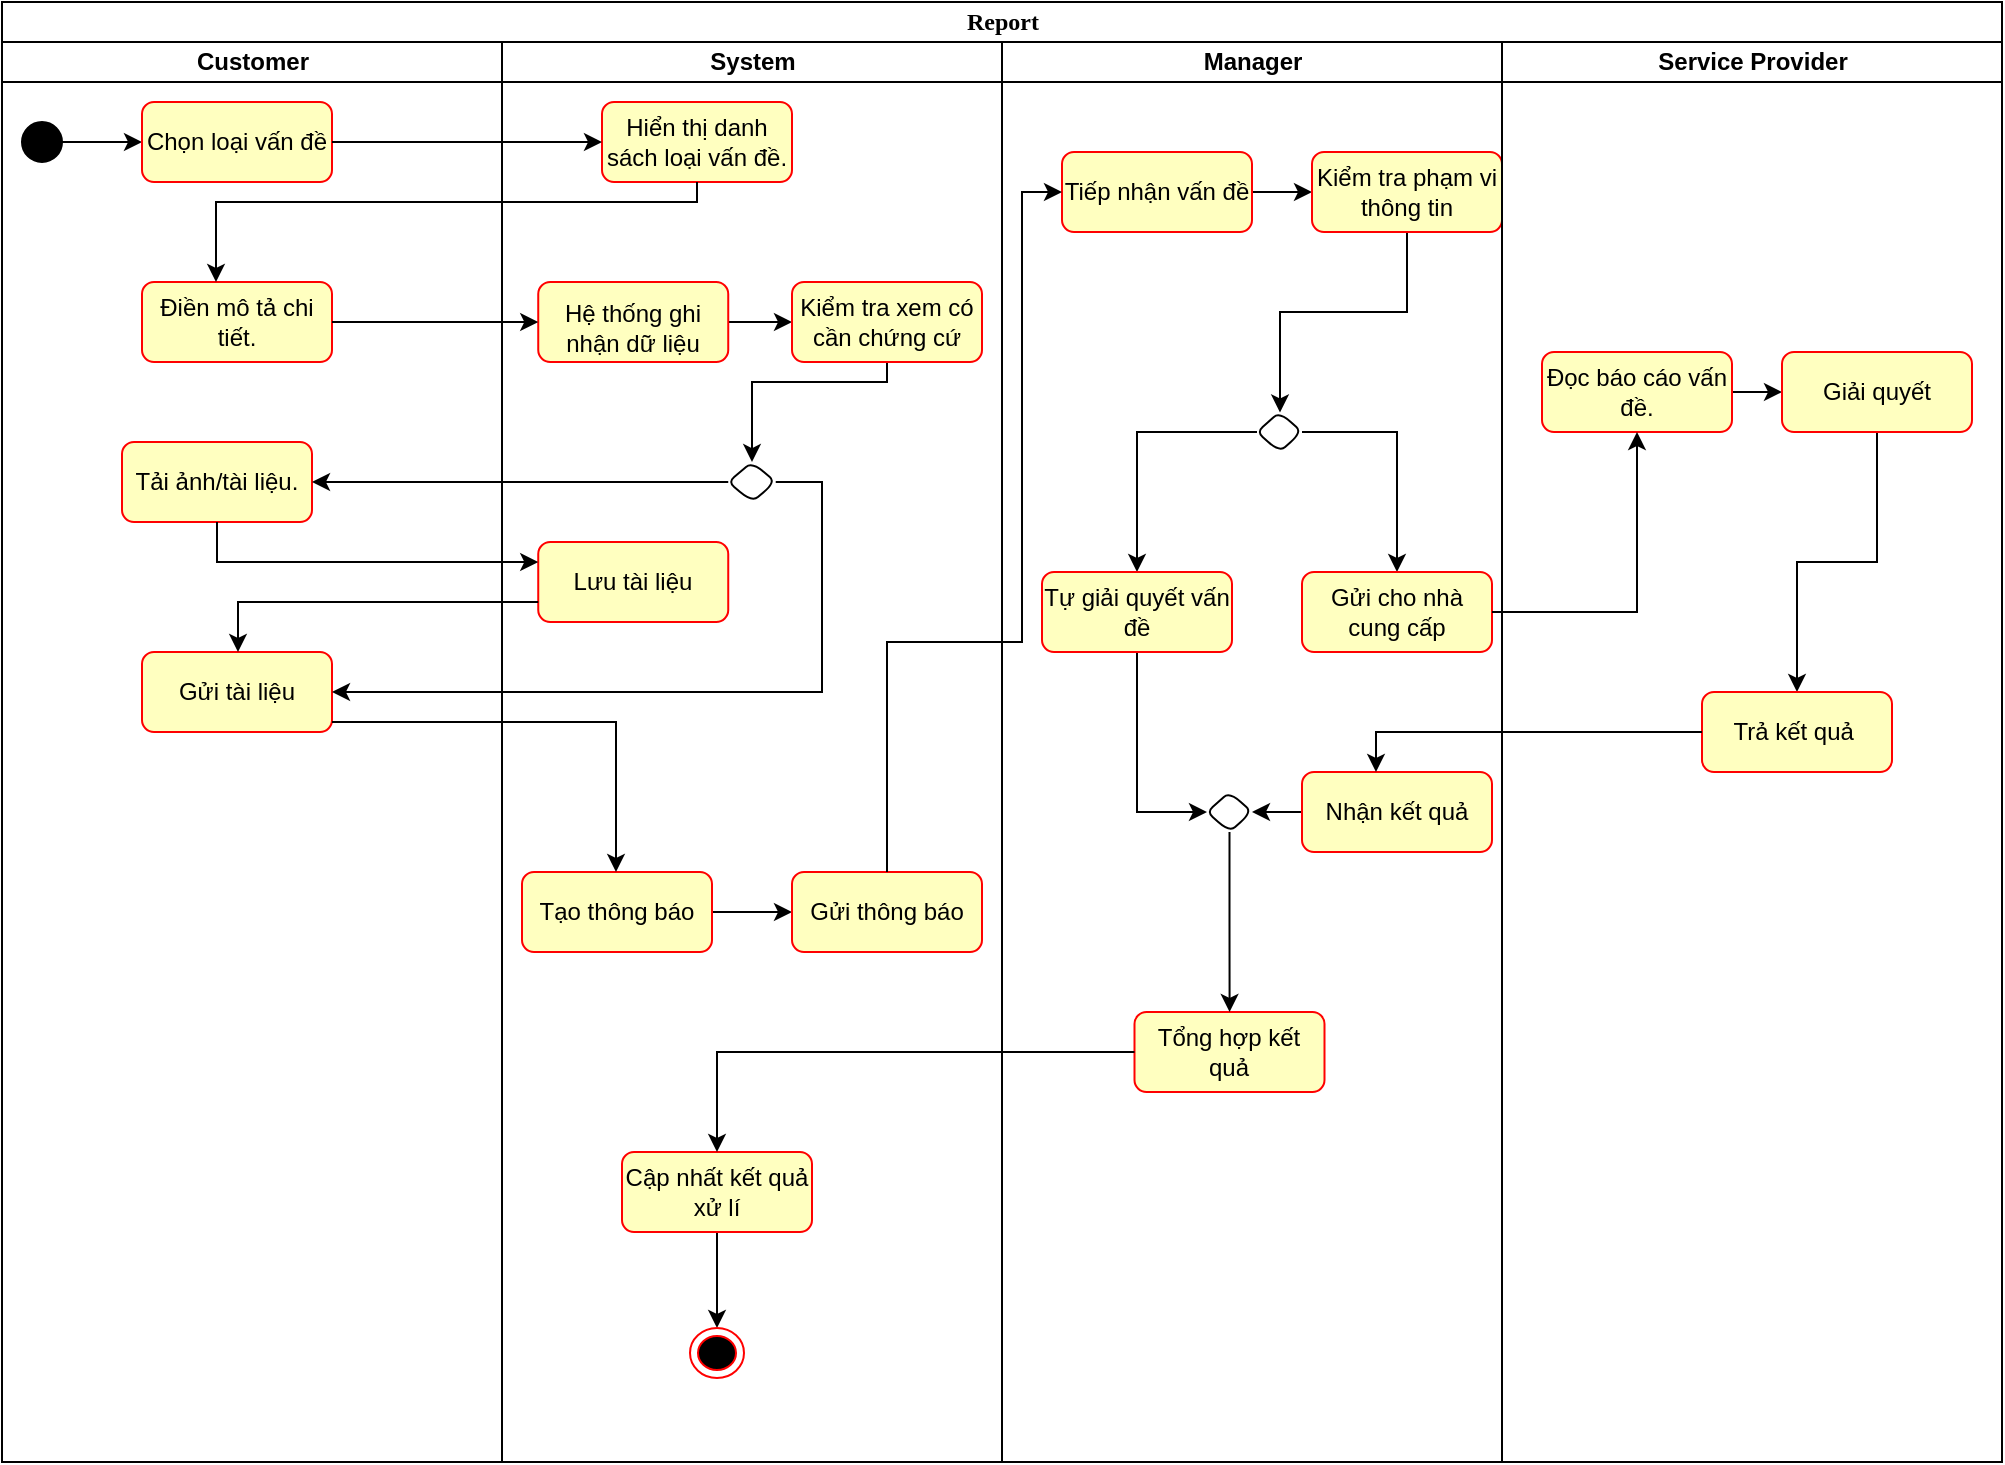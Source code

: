 <mxfile version="26.2.2">
  <diagram name="Page-1" id="0783ab3e-0a74-02c8-0abd-f7b4e66b4bec">
    <mxGraphModel dx="1285" dy="873" grid="1" gridSize="10" guides="1" tooltips="1" connect="1" arrows="1" fold="1" page="1" pageScale="1" pageWidth="850" pageHeight="1100" background="none" math="0" shadow="0">
      <root>
        <mxCell id="0" />
        <mxCell id="1" parent="0" />
        <mxCell id="1c1d494c118603dd-1" value="Report" style="swimlane;html=1;childLayout=stackLayout;startSize=20;rounded=0;shadow=0;comic=0;labelBackgroundColor=none;strokeWidth=1;fontFamily=Verdana;fontSize=12;align=center;" parent="1" vertex="1">
          <mxGeometry x="60" y="80" width="1000" height="730" as="geometry" />
        </mxCell>
        <mxCell id="1c1d494c118603dd-2" value="Customer" style="swimlane;html=1;startSize=20;" parent="1c1d494c118603dd-1" vertex="1">
          <mxGeometry y="20" width="250" height="710" as="geometry" />
        </mxCell>
        <mxCell id="q1Srg3AbugSp6zMwvo-e-56" value="" style="edgeStyle=orthogonalEdgeStyle;rounded=0;orthogonalLoop=1;jettySize=auto;html=1;" edge="1" parent="1c1d494c118603dd-2" source="60571a20871a0731-4" target="q1Srg3AbugSp6zMwvo-e-55">
          <mxGeometry relative="1" as="geometry" />
        </mxCell>
        <mxCell id="60571a20871a0731-4" value="" style="ellipse;whiteSpace=wrap;html=1;rounded=0;shadow=0;comic=0;labelBackgroundColor=none;strokeWidth=1;fillColor=#000000;fontFamily=Verdana;fontSize=12;align=center;" parent="1c1d494c118603dd-2" vertex="1">
          <mxGeometry x="10" y="40" width="20" height="20" as="geometry" />
        </mxCell>
        <mxCell id="q1Srg3AbugSp6zMwvo-e-55" value="Chọn loại vấn đề" style="rounded=1;whiteSpace=wrap;html=1;fillColor=#FFFFC0;strokeColor=#FF0000;" vertex="1" parent="1c1d494c118603dd-2">
          <mxGeometry x="70" y="30" width="95" height="40" as="geometry" />
        </mxCell>
        <mxCell id="q1Srg3AbugSp6zMwvo-e-69" value="Tải ảnh/tài liệu." style="rounded=1;whiteSpace=wrap;html=1;strokeColor=#FF0000;fillColor=#FFFFC0;" vertex="1" parent="1c1d494c118603dd-2">
          <mxGeometry x="60" y="200" width="95" height="40" as="geometry" />
        </mxCell>
        <mxCell id="q1Srg3AbugSp6zMwvo-e-73" value="Gửi tài liệu" style="rounded=1;whiteSpace=wrap;html=1;strokeColor=#FF0000;fillColor=#FFFFC0;" vertex="1" parent="1c1d494c118603dd-2">
          <mxGeometry x="70" y="305" width="95" height="40" as="geometry" />
        </mxCell>
        <mxCell id="q1Srg3AbugSp6zMwvo-e-59" value="Điền mô tả chi tiết." style="rounded=1;whiteSpace=wrap;html=1;strokeColor=#FF0000;fillColor=#FFFFC0;" vertex="1" parent="1c1d494c118603dd-2">
          <mxGeometry x="70" y="120" width="95" height="40" as="geometry" />
        </mxCell>
        <mxCell id="1c1d494c118603dd-3" value="System" style="swimlane;html=1;startSize=20;" parent="1c1d494c118603dd-1" vertex="1">
          <mxGeometry x="250" y="20" width="250" height="710" as="geometry" />
        </mxCell>
        <mxCell id="q1Srg3AbugSp6zMwvo-e-57" value="Hiển thị danh sách loại vấn đề." style="rounded=1;whiteSpace=wrap;html=1;fillColor=#FFFFC0;strokeColor=#FF0000;" vertex="1" parent="1c1d494c118603dd-3">
          <mxGeometry x="50" y="30" width="95" height="40" as="geometry" />
        </mxCell>
        <mxCell id="q1Srg3AbugSp6zMwvo-e-68" value="" style="edgeStyle=orthogonalEdgeStyle;rounded=0;orthogonalLoop=1;jettySize=auto;html=1;" edge="1" parent="1c1d494c118603dd-3" source="q1Srg3AbugSp6zMwvo-e-65" target="q1Srg3AbugSp6zMwvo-e-67">
          <mxGeometry relative="1" as="geometry">
            <Array as="points">
              <mxPoint x="193" y="170" />
              <mxPoint x="125" y="170" />
            </Array>
          </mxGeometry>
        </mxCell>
        <mxCell id="q1Srg3AbugSp6zMwvo-e-67" value="" style="rhombus;whiteSpace=wrap;html=1;rounded=1;" vertex="1" parent="1c1d494c118603dd-3">
          <mxGeometry x="113.12" y="210" width="23.75" height="20" as="geometry" />
        </mxCell>
        <mxCell id="q1Srg3AbugSp6zMwvo-e-71" value="Lưu tài liệu" style="rounded=1;whiteSpace=wrap;html=1;strokeColor=#FF0000;fillColor=#FFFFC0;" vertex="1" parent="1c1d494c118603dd-3">
          <mxGeometry x="18.12" y="250" width="95" height="40" as="geometry" />
        </mxCell>
        <mxCell id="q1Srg3AbugSp6zMwvo-e-104" value="" style="edgeStyle=orthogonalEdgeStyle;rounded=0;orthogonalLoop=1;jettySize=auto;html=1;" edge="1" parent="1c1d494c118603dd-3" source="q1Srg3AbugSp6zMwvo-e-100" target="q1Srg3AbugSp6zMwvo-e-103">
          <mxGeometry relative="1" as="geometry" />
        </mxCell>
        <mxCell id="q1Srg3AbugSp6zMwvo-e-100" value="Tạo thông báo" style="rounded=1;whiteSpace=wrap;html=1;strokeColor=#FF0000;fillColor=#FFFFC0;" vertex="1" parent="1c1d494c118603dd-3">
          <mxGeometry x="10" y="415" width="95" height="40" as="geometry" />
        </mxCell>
        <mxCell id="q1Srg3AbugSp6zMwvo-e-103" value="Gửi thông báo" style="rounded=1;whiteSpace=wrap;html=1;strokeColor=#FF0000;fillColor=#FFFFC0;" vertex="1" parent="1c1d494c118603dd-3">
          <mxGeometry x="145" y="415" width="95" height="40" as="geometry" />
        </mxCell>
        <mxCell id="q1Srg3AbugSp6zMwvo-e-150" value="" style="edgeStyle=orthogonalEdgeStyle;rounded=0;orthogonalLoop=1;jettySize=auto;html=1;" edge="1" parent="1c1d494c118603dd-3" source="q1Srg3AbugSp6zMwvo-e-144" target="q1Srg3AbugSp6zMwvo-e-149">
          <mxGeometry relative="1" as="geometry" />
        </mxCell>
        <mxCell id="q1Srg3AbugSp6zMwvo-e-144" value="Cập nhất kết quả xử lí" style="rounded=1;whiteSpace=wrap;html=1;strokeColor=#FF0000;fillColor=#FFFFC0;" vertex="1" parent="1c1d494c118603dd-3">
          <mxGeometry x="60" y="555" width="95" height="40" as="geometry" />
        </mxCell>
        <mxCell id="q1Srg3AbugSp6zMwvo-e-149" value="" style="ellipse;html=1;shape=endState;fillColor=#000000;strokeColor=#ff0000;" vertex="1" parent="1c1d494c118603dd-3">
          <mxGeometry x="94" y="643" width="27" height="25" as="geometry" />
        </mxCell>
        <mxCell id="q1Srg3AbugSp6zMwvo-e-66" value="" style="edgeStyle=orthogonalEdgeStyle;rounded=0;orthogonalLoop=1;jettySize=auto;html=1;" edge="1" parent="1c1d494c118603dd-3" source="q1Srg3AbugSp6zMwvo-e-61" target="q1Srg3AbugSp6zMwvo-e-65">
          <mxGeometry relative="1" as="geometry" />
        </mxCell>
        <mxCell id="q1Srg3AbugSp6zMwvo-e-61" value="&lt;table&gt;&lt;tbody&gt;&lt;tr&gt;&lt;td data-col-size=&quot;md&quot; data-end=&quot;1075&quot; data-start=&quot;1048&quot;&gt;&lt;/td&gt;&lt;/tr&gt;&lt;/tbody&gt;&lt;/table&gt;&lt;table&gt;&lt;tbody&gt;&lt;tr&gt;&lt;td data-end=&quot;1104&quot; data-start=&quot;1075&quot; data-col-size=&quot;md&quot;&gt;Hệ thống ghi nhận dữ liệu&lt;/td&gt;&lt;/tr&gt;&lt;/tbody&gt;&lt;/table&gt;" style="rounded=1;whiteSpace=wrap;html=1;strokeColor=#FF0000;fillColor=#FFFFC0;" vertex="1" parent="1c1d494c118603dd-3">
          <mxGeometry x="18.12" y="120" width="95" height="40" as="geometry" />
        </mxCell>
        <mxCell id="q1Srg3AbugSp6zMwvo-e-65" value="Kiểm tra xem có cần chứng cứ" style="rounded=1;whiteSpace=wrap;html=1;strokeColor=#FF0000;fillColor=#FFFFC0;" vertex="1" parent="1c1d494c118603dd-3">
          <mxGeometry x="145" y="120" width="95" height="40" as="geometry" />
        </mxCell>
        <mxCell id="q1Srg3AbugSp6zMwvo-e-102" style="edgeStyle=orthogonalEdgeStyle;rounded=0;orthogonalLoop=1;jettySize=auto;html=1;entryX=1;entryY=0.5;entryDx=0;entryDy=0;" edge="1" parent="1c1d494c118603dd-3" source="q1Srg3AbugSp6zMwvo-e-67" target="q1Srg3AbugSp6zMwvo-e-73">
          <mxGeometry relative="1" as="geometry">
            <Array as="points">
              <mxPoint x="160" y="220" />
              <mxPoint x="160" y="325" />
            </Array>
          </mxGeometry>
        </mxCell>
        <mxCell id="1c1d494c118603dd-4" value="Manager" style="swimlane;html=1;startSize=20;" parent="1c1d494c118603dd-1" vertex="1">
          <mxGeometry x="500" y="20" width="250" height="710" as="geometry" />
        </mxCell>
        <mxCell id="q1Srg3AbugSp6zMwvo-e-110" value="" style="edgeStyle=orthogonalEdgeStyle;rounded=0;orthogonalLoop=1;jettySize=auto;html=1;" edge="1" parent="1c1d494c118603dd-4" source="q1Srg3AbugSp6zMwvo-e-105" target="q1Srg3AbugSp6zMwvo-e-109">
          <mxGeometry relative="1" as="geometry" />
        </mxCell>
        <mxCell id="q1Srg3AbugSp6zMwvo-e-105" value="Tiếp nhận vấn đề" style="rounded=1;whiteSpace=wrap;html=1;strokeColor=#FF0000;fillColor=#FFFFC0;" vertex="1" parent="1c1d494c118603dd-4">
          <mxGeometry x="30" y="55" width="95" height="40" as="geometry" />
        </mxCell>
        <mxCell id="q1Srg3AbugSp6zMwvo-e-112" value="" style="edgeStyle=orthogonalEdgeStyle;rounded=0;orthogonalLoop=1;jettySize=auto;html=1;" edge="1" parent="1c1d494c118603dd-4" source="q1Srg3AbugSp6zMwvo-e-109" target="q1Srg3AbugSp6zMwvo-e-111">
          <mxGeometry relative="1" as="geometry">
            <Array as="points">
              <mxPoint x="203" y="135" />
              <mxPoint x="139" y="135" />
            </Array>
          </mxGeometry>
        </mxCell>
        <mxCell id="q1Srg3AbugSp6zMwvo-e-109" value="Kiểm tra phạm vi thông tin" style="rounded=1;whiteSpace=wrap;html=1;strokeColor=#FF0000;fillColor=#FFFFC0;" vertex="1" parent="1c1d494c118603dd-4">
          <mxGeometry x="155" y="55" width="95" height="40" as="geometry" />
        </mxCell>
        <mxCell id="q1Srg3AbugSp6zMwvo-e-114" style="edgeStyle=orthogonalEdgeStyle;rounded=0;orthogonalLoop=1;jettySize=auto;html=1;exitX=0;exitY=0.5;exitDx=0;exitDy=0;" edge="1" parent="1c1d494c118603dd-4" source="q1Srg3AbugSp6zMwvo-e-111" target="q1Srg3AbugSp6zMwvo-e-113">
          <mxGeometry relative="1" as="geometry" />
        </mxCell>
        <mxCell id="q1Srg3AbugSp6zMwvo-e-116" style="edgeStyle=orthogonalEdgeStyle;rounded=0;orthogonalLoop=1;jettySize=auto;html=1;entryX=0.5;entryY=0;entryDx=0;entryDy=0;" edge="1" parent="1c1d494c118603dd-4" source="q1Srg3AbugSp6zMwvo-e-111" target="q1Srg3AbugSp6zMwvo-e-115">
          <mxGeometry relative="1" as="geometry">
            <Array as="points">
              <mxPoint x="197" y="195" />
            </Array>
          </mxGeometry>
        </mxCell>
        <mxCell id="q1Srg3AbugSp6zMwvo-e-111" value="" style="rhombus;whiteSpace=wrap;html=1;rounded=1;" vertex="1" parent="1c1d494c118603dd-4">
          <mxGeometry x="127.5" y="185" width="22.5" height="20" as="geometry" />
        </mxCell>
        <mxCell id="q1Srg3AbugSp6zMwvo-e-118" value="" style="edgeStyle=orthogonalEdgeStyle;rounded=0;orthogonalLoop=1;jettySize=auto;html=1;entryX=0;entryY=0.5;entryDx=0;entryDy=0;" edge="1" parent="1c1d494c118603dd-4" source="q1Srg3AbugSp6zMwvo-e-113" target="q1Srg3AbugSp6zMwvo-e-140">
          <mxGeometry relative="1" as="geometry" />
        </mxCell>
        <mxCell id="q1Srg3AbugSp6zMwvo-e-113" value="Tự giải quyết vấn đề" style="rounded=1;whiteSpace=wrap;html=1;strokeColor=#FF0000;fillColor=#FFFFC0;" vertex="1" parent="1c1d494c118603dd-4">
          <mxGeometry x="20" y="265" width="95" height="40" as="geometry" />
        </mxCell>
        <mxCell id="q1Srg3AbugSp6zMwvo-e-115" value="Gửi cho nhà cung cấp" style="rounded=1;whiteSpace=wrap;html=1;strokeColor=#FF0000;fillColor=#FFFFC0;" vertex="1" parent="1c1d494c118603dd-4">
          <mxGeometry x="150" y="265" width="95" height="40" as="geometry" />
        </mxCell>
        <mxCell id="q1Srg3AbugSp6zMwvo-e-117" value="Tổng hợp kết quả" style="rounded=1;whiteSpace=wrap;html=1;strokeColor=#FF0000;fillColor=#FFFFC0;" vertex="1" parent="1c1d494c118603dd-4">
          <mxGeometry x="66.25" y="485" width="95" height="40" as="geometry" />
        </mxCell>
        <mxCell id="q1Srg3AbugSp6zMwvo-e-142" style="edgeStyle=orthogonalEdgeStyle;rounded=0;orthogonalLoop=1;jettySize=auto;html=1;entryX=1;entryY=0.5;entryDx=0;entryDy=0;" edge="1" parent="1c1d494c118603dd-4" source="q1Srg3AbugSp6zMwvo-e-125" target="q1Srg3AbugSp6zMwvo-e-140">
          <mxGeometry relative="1" as="geometry" />
        </mxCell>
        <mxCell id="q1Srg3AbugSp6zMwvo-e-125" value="Nhận kết quả" style="rounded=1;whiteSpace=wrap;html=1;strokeColor=#FF0000;fillColor=#FFFFC0;" vertex="1" parent="1c1d494c118603dd-4">
          <mxGeometry x="150" y="365" width="95" height="40" as="geometry" />
        </mxCell>
        <mxCell id="q1Srg3AbugSp6zMwvo-e-143" value="" style="edgeStyle=orthogonalEdgeStyle;rounded=0;orthogonalLoop=1;jettySize=auto;html=1;" edge="1" parent="1c1d494c118603dd-4" source="q1Srg3AbugSp6zMwvo-e-140" target="q1Srg3AbugSp6zMwvo-e-117">
          <mxGeometry relative="1" as="geometry" />
        </mxCell>
        <mxCell id="q1Srg3AbugSp6zMwvo-e-140" value="" style="rhombus;whiteSpace=wrap;html=1;rounded=1;" vertex="1" parent="1c1d494c118603dd-4">
          <mxGeometry x="102.5" y="375" width="22.5" height="20" as="geometry" />
        </mxCell>
        <mxCell id="q1Srg3AbugSp6zMwvo-e-1" value="Service Provider" style="swimlane;html=1;startSize=20;" vertex="1" parent="1c1d494c118603dd-1">
          <mxGeometry x="750" y="20" width="250" height="710" as="geometry" />
        </mxCell>
        <mxCell id="q1Srg3AbugSp6zMwvo-e-122" value="" style="edgeStyle=orthogonalEdgeStyle;rounded=0;orthogonalLoop=1;jettySize=auto;html=1;" edge="1" parent="q1Srg3AbugSp6zMwvo-e-1" source="q1Srg3AbugSp6zMwvo-e-119" target="q1Srg3AbugSp6zMwvo-e-121">
          <mxGeometry relative="1" as="geometry" />
        </mxCell>
        <mxCell id="q1Srg3AbugSp6zMwvo-e-119" value="Đọc báo cáo vấn đề." style="rounded=1;whiteSpace=wrap;html=1;strokeColor=#FF0000;fillColor=#FFFFC0;" vertex="1" parent="q1Srg3AbugSp6zMwvo-e-1">
          <mxGeometry x="20" y="155" width="95" height="40" as="geometry" />
        </mxCell>
        <mxCell id="q1Srg3AbugSp6zMwvo-e-124" value="" style="edgeStyle=orthogonalEdgeStyle;rounded=0;orthogonalLoop=1;jettySize=auto;html=1;" edge="1" parent="q1Srg3AbugSp6zMwvo-e-1" source="q1Srg3AbugSp6zMwvo-e-121" target="q1Srg3AbugSp6zMwvo-e-123">
          <mxGeometry relative="1" as="geometry" />
        </mxCell>
        <mxCell id="q1Srg3AbugSp6zMwvo-e-121" value="Giải quyết&lt;span style=&quot;color: rgba(0, 0, 0, 0); font-family: monospace; font-size: 0px; text-align: start; text-wrap-mode: nowrap;&quot;&gt;%3CmxGraphModel%3E%3Croot%3E%3CmxCell%20id%3D%220%22%2F%3E%3CmxCell%20id%3D%221%22%20parent%3D%220%22%2F%3E%3CmxCell%20id%3D%222%22%20value%3D%22Ti%E1%BA%BFp%20nh%E1%BA%ADn%20v%E1%BA%A5n%20%C4%91%E1%BB%81%22%20style%3D%22rounded%3D1%3BwhiteSpace%3Dwrap%3Bhtml%3D1%3B%22%20vertex%3D%221%22%20parent%3D%221%22%3E%3CmxGeometry%20x%3D%22590%22%20y%3D%2270%22%20width%3D%2295%22%20height%3D%2240%22%20as%3D%22geometry%22%2F%3E%3C%2FmxCell%3E%3C%2Froot%3E%3C%2FmxGraphModel%3E&lt;/span&gt;" style="rounded=1;whiteSpace=wrap;html=1;strokeColor=#FF0000;fillColor=#FFFFC0;" vertex="1" parent="q1Srg3AbugSp6zMwvo-e-1">
          <mxGeometry x="140" y="155" width="95" height="40" as="geometry" />
        </mxCell>
        <mxCell id="q1Srg3AbugSp6zMwvo-e-123" value="Trả kết quả&amp;nbsp;" style="rounded=1;whiteSpace=wrap;html=1;strokeColor=#FF0000;fillColor=#FFFFC0;" vertex="1" parent="q1Srg3AbugSp6zMwvo-e-1">
          <mxGeometry x="100" y="325" width="95" height="40" as="geometry" />
        </mxCell>
        <mxCell id="q1Srg3AbugSp6zMwvo-e-58" value="" style="edgeStyle=orthogonalEdgeStyle;rounded=0;orthogonalLoop=1;jettySize=auto;html=1;" edge="1" parent="1c1d494c118603dd-1" source="q1Srg3AbugSp6zMwvo-e-55" target="q1Srg3AbugSp6zMwvo-e-57">
          <mxGeometry relative="1" as="geometry" />
        </mxCell>
        <mxCell id="q1Srg3AbugSp6zMwvo-e-70" value="" style="edgeStyle=orthogonalEdgeStyle;rounded=0;orthogonalLoop=1;jettySize=auto;html=1;" edge="1" parent="1c1d494c118603dd-1" source="q1Srg3AbugSp6zMwvo-e-67" target="q1Srg3AbugSp6zMwvo-e-69">
          <mxGeometry relative="1" as="geometry" />
        </mxCell>
        <mxCell id="q1Srg3AbugSp6zMwvo-e-72" value="" style="edgeStyle=orthogonalEdgeStyle;rounded=0;orthogonalLoop=1;jettySize=auto;html=1;" edge="1" parent="1c1d494c118603dd-1" source="q1Srg3AbugSp6zMwvo-e-69" target="q1Srg3AbugSp6zMwvo-e-71">
          <mxGeometry relative="1" as="geometry">
            <Array as="points">
              <mxPoint x="108" y="280" />
            </Array>
          </mxGeometry>
        </mxCell>
        <mxCell id="q1Srg3AbugSp6zMwvo-e-74" value="" style="edgeStyle=orthogonalEdgeStyle;rounded=0;orthogonalLoop=1;jettySize=auto;html=1;" edge="1" parent="1c1d494c118603dd-1" source="q1Srg3AbugSp6zMwvo-e-71" target="q1Srg3AbugSp6zMwvo-e-73">
          <mxGeometry relative="1" as="geometry">
            <Array as="points">
              <mxPoint x="118" y="300" />
            </Array>
          </mxGeometry>
        </mxCell>
        <mxCell id="q1Srg3AbugSp6zMwvo-e-101" value="" style="edgeStyle=orthogonalEdgeStyle;rounded=0;orthogonalLoop=1;jettySize=auto;html=1;" edge="1" parent="1c1d494c118603dd-1" source="q1Srg3AbugSp6zMwvo-e-73" target="q1Srg3AbugSp6zMwvo-e-100">
          <mxGeometry relative="1" as="geometry">
            <Array as="points">
              <mxPoint x="307" y="360" />
            </Array>
          </mxGeometry>
        </mxCell>
        <mxCell id="q1Srg3AbugSp6zMwvo-e-106" style="edgeStyle=orthogonalEdgeStyle;rounded=0;orthogonalLoop=1;jettySize=auto;html=1;" edge="1" parent="1c1d494c118603dd-1" source="q1Srg3AbugSp6zMwvo-e-103" target="q1Srg3AbugSp6zMwvo-e-105">
          <mxGeometry relative="1" as="geometry">
            <Array as="points">
              <mxPoint x="443" y="320" />
              <mxPoint x="510" y="320" />
              <mxPoint x="510" y="95" />
            </Array>
          </mxGeometry>
        </mxCell>
        <mxCell id="q1Srg3AbugSp6zMwvo-e-120" value="" style="edgeStyle=orthogonalEdgeStyle;rounded=0;orthogonalLoop=1;jettySize=auto;html=1;" edge="1" parent="1c1d494c118603dd-1" source="q1Srg3AbugSp6zMwvo-e-115" target="q1Srg3AbugSp6zMwvo-e-119">
          <mxGeometry relative="1" as="geometry" />
        </mxCell>
        <mxCell id="q1Srg3AbugSp6zMwvo-e-126" value="" style="edgeStyle=orthogonalEdgeStyle;rounded=0;orthogonalLoop=1;jettySize=auto;html=1;" edge="1" parent="1c1d494c118603dd-1" source="q1Srg3AbugSp6zMwvo-e-123" target="q1Srg3AbugSp6zMwvo-e-125">
          <mxGeometry relative="1" as="geometry">
            <Array as="points">
              <mxPoint x="687" y="365" />
            </Array>
          </mxGeometry>
        </mxCell>
        <mxCell id="q1Srg3AbugSp6zMwvo-e-145" value="" style="edgeStyle=orthogonalEdgeStyle;rounded=0;orthogonalLoop=1;jettySize=auto;html=1;" edge="1" parent="1c1d494c118603dd-1" source="q1Srg3AbugSp6zMwvo-e-117" target="q1Srg3AbugSp6zMwvo-e-144">
          <mxGeometry relative="1" as="geometry" />
        </mxCell>
        <mxCell id="q1Srg3AbugSp6zMwvo-e-60" value="" style="edgeStyle=orthogonalEdgeStyle;rounded=0;orthogonalLoop=1;jettySize=auto;html=1;" edge="1" parent="1c1d494c118603dd-1" source="q1Srg3AbugSp6zMwvo-e-57" target="q1Srg3AbugSp6zMwvo-e-59">
          <mxGeometry relative="1" as="geometry">
            <Array as="points">
              <mxPoint x="347" y="100" />
              <mxPoint x="107" y="100" />
            </Array>
          </mxGeometry>
        </mxCell>
        <mxCell id="q1Srg3AbugSp6zMwvo-e-62" value="" style="edgeStyle=orthogonalEdgeStyle;rounded=0;orthogonalLoop=1;jettySize=auto;html=1;" edge="1" parent="1c1d494c118603dd-1" source="q1Srg3AbugSp6zMwvo-e-59" target="q1Srg3AbugSp6zMwvo-e-61">
          <mxGeometry relative="1" as="geometry" />
        </mxCell>
      </root>
    </mxGraphModel>
  </diagram>
</mxfile>
